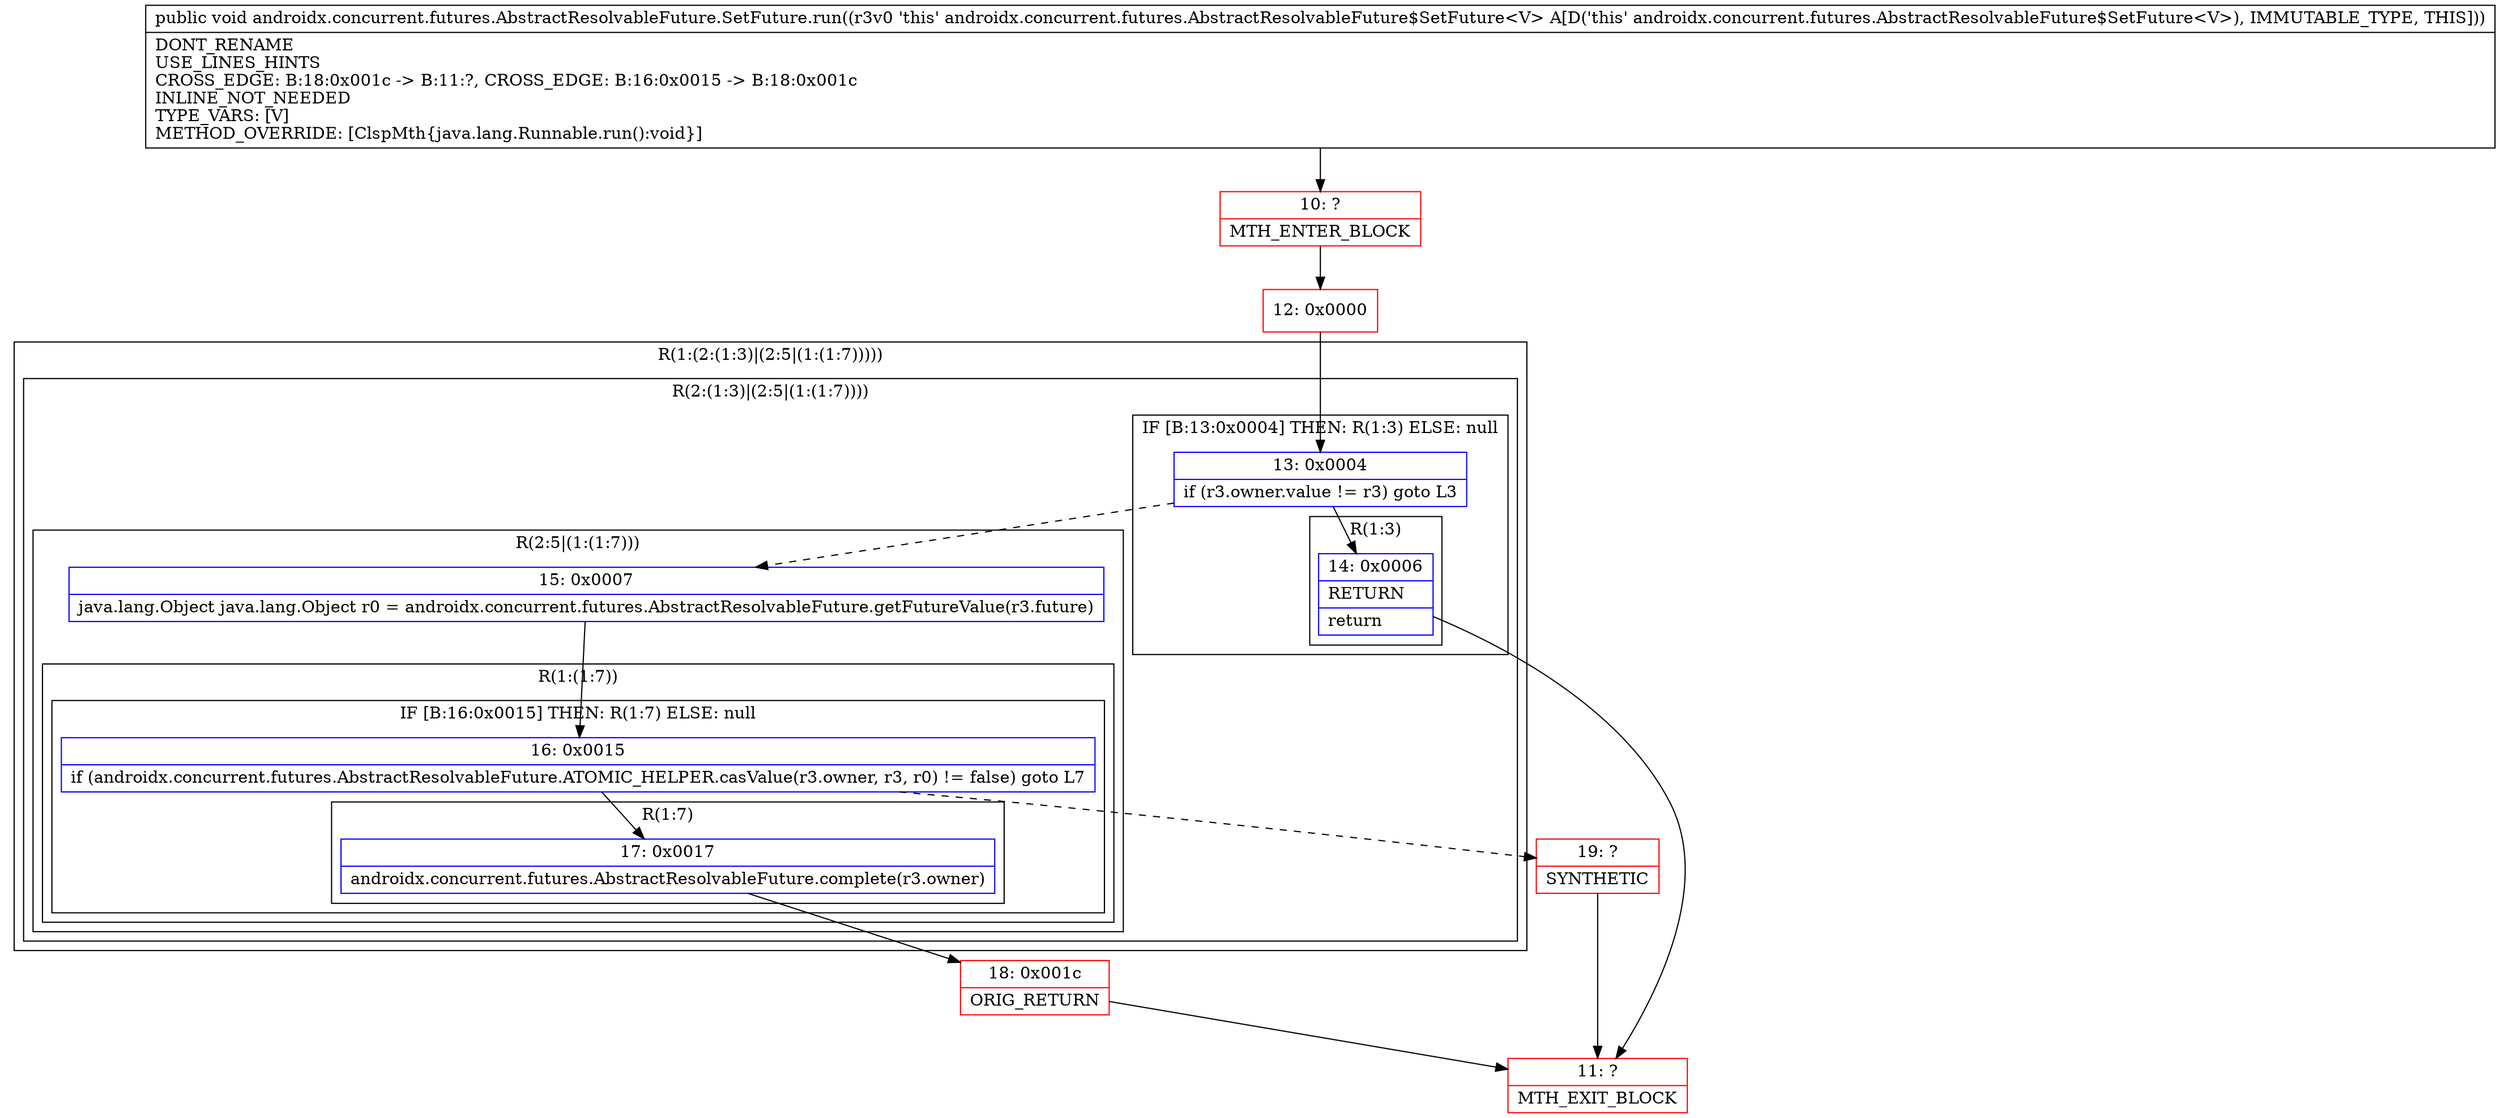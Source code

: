 digraph "CFG forandroidx.concurrent.futures.AbstractResolvableFuture.SetFuture.run()V" {
subgraph cluster_Region_583314766 {
label = "R(1:(2:(1:3)|(2:5|(1:(1:7)))))";
node [shape=record,color=blue];
subgraph cluster_Region_1302335686 {
label = "R(2:(1:3)|(2:5|(1:(1:7))))";
node [shape=record,color=blue];
subgraph cluster_IfRegion_1821595331 {
label = "IF [B:13:0x0004] THEN: R(1:3) ELSE: null";
node [shape=record,color=blue];
Node_13 [shape=record,label="{13\:\ 0x0004|if (r3.owner.value != r3) goto L3\l}"];
subgraph cluster_Region_2069163514 {
label = "R(1:3)";
node [shape=record,color=blue];
Node_14 [shape=record,label="{14\:\ 0x0006|RETURN\l|return\l}"];
}
}
subgraph cluster_Region_315439468 {
label = "R(2:5|(1:(1:7)))";
node [shape=record,color=blue];
Node_15 [shape=record,label="{15\:\ 0x0007|java.lang.Object java.lang.Object r0 = androidx.concurrent.futures.AbstractResolvableFuture.getFutureValue(r3.future)\l}"];
subgraph cluster_Region_2088599811 {
label = "R(1:(1:7))";
node [shape=record,color=blue];
subgraph cluster_IfRegion_1104757826 {
label = "IF [B:16:0x0015] THEN: R(1:7) ELSE: null";
node [shape=record,color=blue];
Node_16 [shape=record,label="{16\:\ 0x0015|if (androidx.concurrent.futures.AbstractResolvableFuture.ATOMIC_HELPER.casValue(r3.owner, r3, r0) != false) goto L7\l}"];
subgraph cluster_Region_823560298 {
label = "R(1:7)";
node [shape=record,color=blue];
Node_17 [shape=record,label="{17\:\ 0x0017|androidx.concurrent.futures.AbstractResolvableFuture.complete(r3.owner)\l}"];
}
}
}
}
}
}
Node_10 [shape=record,color=red,label="{10\:\ ?|MTH_ENTER_BLOCK\l}"];
Node_12 [shape=record,color=red,label="{12\:\ 0x0000}"];
Node_11 [shape=record,color=red,label="{11\:\ ?|MTH_EXIT_BLOCK\l}"];
Node_18 [shape=record,color=red,label="{18\:\ 0x001c|ORIG_RETURN\l}"];
Node_19 [shape=record,color=red,label="{19\:\ ?|SYNTHETIC\l}"];
MethodNode[shape=record,label="{public void androidx.concurrent.futures.AbstractResolvableFuture.SetFuture.run((r3v0 'this' androidx.concurrent.futures.AbstractResolvableFuture$SetFuture\<V\> A[D('this' androidx.concurrent.futures.AbstractResolvableFuture$SetFuture\<V\>), IMMUTABLE_TYPE, THIS]))  | DONT_RENAME\lUSE_LINES_HINTS\lCROSS_EDGE: B:18:0x001c \-\> B:11:?, CROSS_EDGE: B:16:0x0015 \-\> B:18:0x001c\lINLINE_NOT_NEEDED\lTYPE_VARS: [V]\lMETHOD_OVERRIDE: [ClspMth\{java.lang.Runnable.run():void\}]\l}"];
MethodNode -> Node_10;Node_13 -> Node_14;
Node_13 -> Node_15[style=dashed];
Node_14 -> Node_11;
Node_15 -> Node_16;
Node_16 -> Node_17;
Node_16 -> Node_19[style=dashed];
Node_17 -> Node_18;
Node_10 -> Node_12;
Node_12 -> Node_13;
Node_18 -> Node_11;
Node_19 -> Node_11;
}

